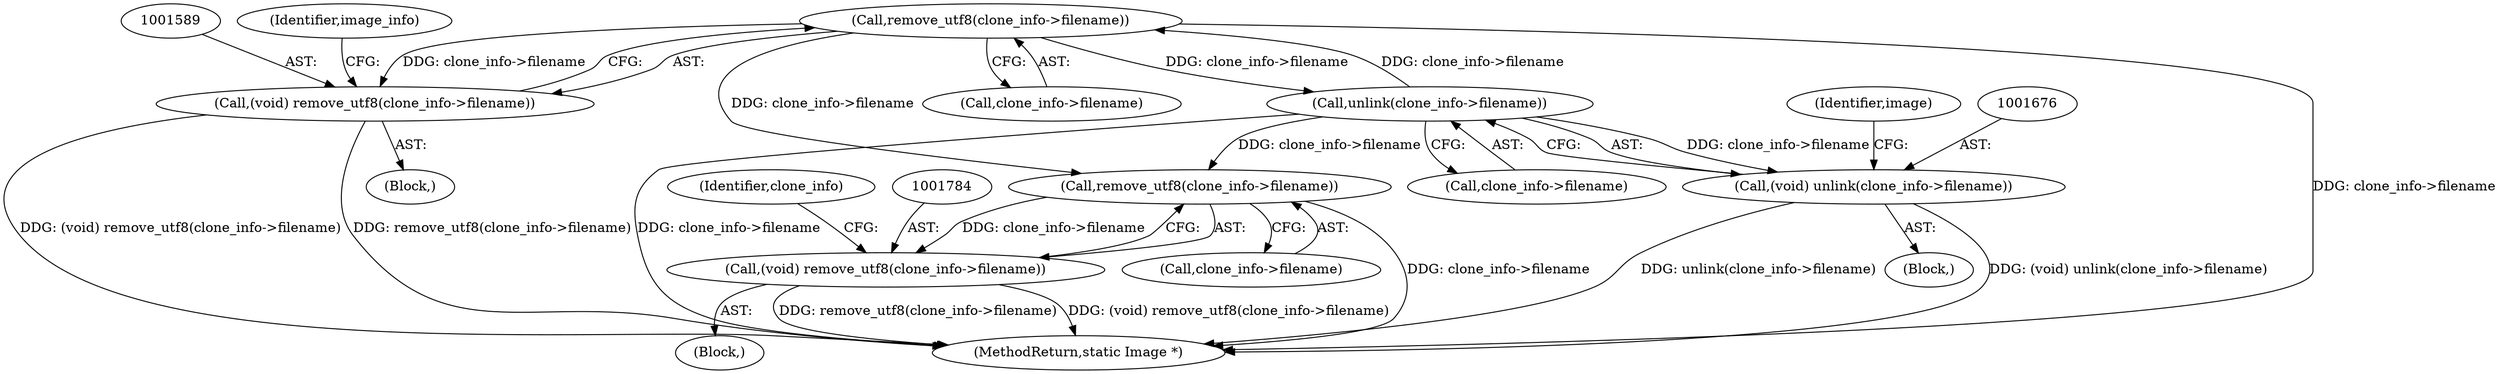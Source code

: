 digraph "0_ImageMagick_8a370f9ab120faf182aa160900ba692ba8e2bcf0@API" {
"1001590" [label="(Call,remove_utf8(clone_info->filename))"];
"1001677" [label="(Call,unlink(clone_info->filename))"];
"1001590" [label="(Call,remove_utf8(clone_info->filename))"];
"1001588" [label="(Call,(void) remove_utf8(clone_info->filename))"];
"1001785" [label="(Call,remove_utf8(clone_info->filename))"];
"1001783" [label="(Call,(void) remove_utf8(clone_info->filename))"];
"1001675" [label="(Call,(void) unlink(clone_info->filename))"];
"1001786" [label="(Call,clone_info->filename)"];
"1001790" [label="(Identifier,clone_info)"];
"1001811" [label="(MethodReturn,static Image *)"];
"1001783" [label="(Call,(void) remove_utf8(clone_info->filename))"];
"1001677" [label="(Call,unlink(clone_info->filename))"];
"1000406" [label="(Identifier,image)"];
"1001785" [label="(Call,remove_utf8(clone_info->filename))"];
"1001588" [label="(Call,(void) remove_utf8(clone_info->filename))"];
"1001591" [label="(Call,clone_info->filename)"];
"1001675" [label="(Call,(void) unlink(clone_info->filename))"];
"1001678" [label="(Call,clone_info->filename)"];
"1001595" [label="(Identifier,image_info)"];
"1001773" [label="(Block,)"];
"1001578" [label="(Block,)"];
"1001665" [label="(Block,)"];
"1001590" [label="(Call,remove_utf8(clone_info->filename))"];
"1001590" -> "1001588"  [label="AST: "];
"1001590" -> "1001591"  [label="CFG: "];
"1001591" -> "1001590"  [label="AST: "];
"1001588" -> "1001590"  [label="CFG: "];
"1001590" -> "1001811"  [label="DDG: clone_info->filename"];
"1001590" -> "1001588"  [label="DDG: clone_info->filename"];
"1001677" -> "1001590"  [label="DDG: clone_info->filename"];
"1001590" -> "1001677"  [label="DDG: clone_info->filename"];
"1001590" -> "1001785"  [label="DDG: clone_info->filename"];
"1001677" -> "1001675"  [label="AST: "];
"1001677" -> "1001678"  [label="CFG: "];
"1001678" -> "1001677"  [label="AST: "];
"1001675" -> "1001677"  [label="CFG: "];
"1001677" -> "1001811"  [label="DDG: clone_info->filename"];
"1001677" -> "1001675"  [label="DDG: clone_info->filename"];
"1001677" -> "1001785"  [label="DDG: clone_info->filename"];
"1001588" -> "1001578"  [label="AST: "];
"1001589" -> "1001588"  [label="AST: "];
"1001595" -> "1001588"  [label="CFG: "];
"1001588" -> "1001811"  [label="DDG: remove_utf8(clone_info->filename)"];
"1001588" -> "1001811"  [label="DDG: (void) remove_utf8(clone_info->filename)"];
"1001785" -> "1001783"  [label="AST: "];
"1001785" -> "1001786"  [label="CFG: "];
"1001786" -> "1001785"  [label="AST: "];
"1001783" -> "1001785"  [label="CFG: "];
"1001785" -> "1001811"  [label="DDG: clone_info->filename"];
"1001785" -> "1001783"  [label="DDG: clone_info->filename"];
"1001783" -> "1001773"  [label="AST: "];
"1001784" -> "1001783"  [label="AST: "];
"1001790" -> "1001783"  [label="CFG: "];
"1001783" -> "1001811"  [label="DDG: remove_utf8(clone_info->filename)"];
"1001783" -> "1001811"  [label="DDG: (void) remove_utf8(clone_info->filename)"];
"1001675" -> "1001665"  [label="AST: "];
"1001676" -> "1001675"  [label="AST: "];
"1000406" -> "1001675"  [label="CFG: "];
"1001675" -> "1001811"  [label="DDG: unlink(clone_info->filename)"];
"1001675" -> "1001811"  [label="DDG: (void) unlink(clone_info->filename)"];
}
